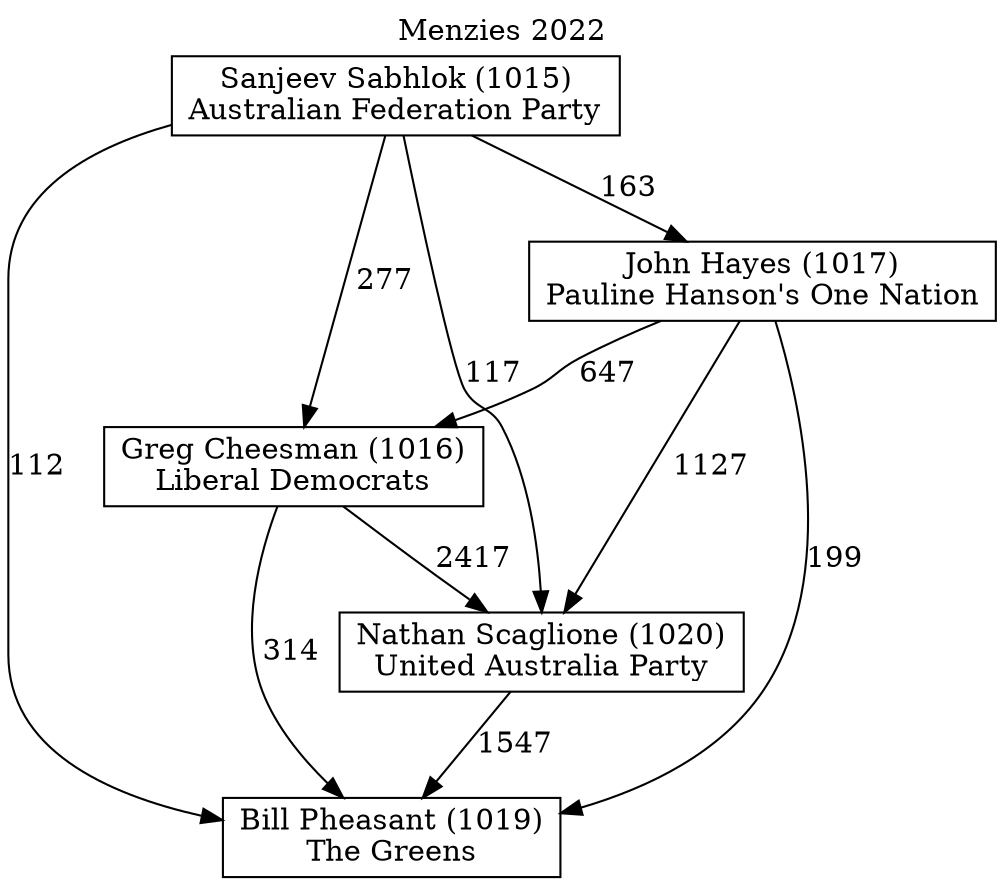 // House preference flow
digraph "Bill Pheasant (1019)_Menzies_2022" {
	graph [label="Menzies 2022" labelloc=t mclimit=10]
	node [shape=box]
	"Bill Pheasant (1019)" [label="Bill Pheasant (1019)
The Greens"]
	"Sanjeev Sabhlok (1015)" [label="Sanjeev Sabhlok (1015)
Australian Federation Party"]
	"Nathan Scaglione (1020)" [label="Nathan Scaglione (1020)
United Australia Party"]
	"Greg Cheesman (1016)" [label="Greg Cheesman (1016)
Liberal Democrats"]
	"John Hayes (1017)" [label="John Hayes (1017)
Pauline Hanson's One Nation"]
	"John Hayes (1017)" -> "Bill Pheasant (1019)" [label=199]
	"Sanjeev Sabhlok (1015)" -> "Bill Pheasant (1019)" [label=112]
	"Sanjeev Sabhlok (1015)" -> "Greg Cheesman (1016)" [label=277]
	"Sanjeev Sabhlok (1015)" -> "John Hayes (1017)" [label=163]
	"Greg Cheesman (1016)" -> "Nathan Scaglione (1020)" [label=2417]
	"Sanjeev Sabhlok (1015)" -> "Nathan Scaglione (1020)" [label=117]
	"Nathan Scaglione (1020)" -> "Bill Pheasant (1019)" [label=1547]
	"John Hayes (1017)" -> "Nathan Scaglione (1020)" [label=1127]
	"Greg Cheesman (1016)" -> "Bill Pheasant (1019)" [label=314]
	"John Hayes (1017)" -> "Greg Cheesman (1016)" [label=647]
}
